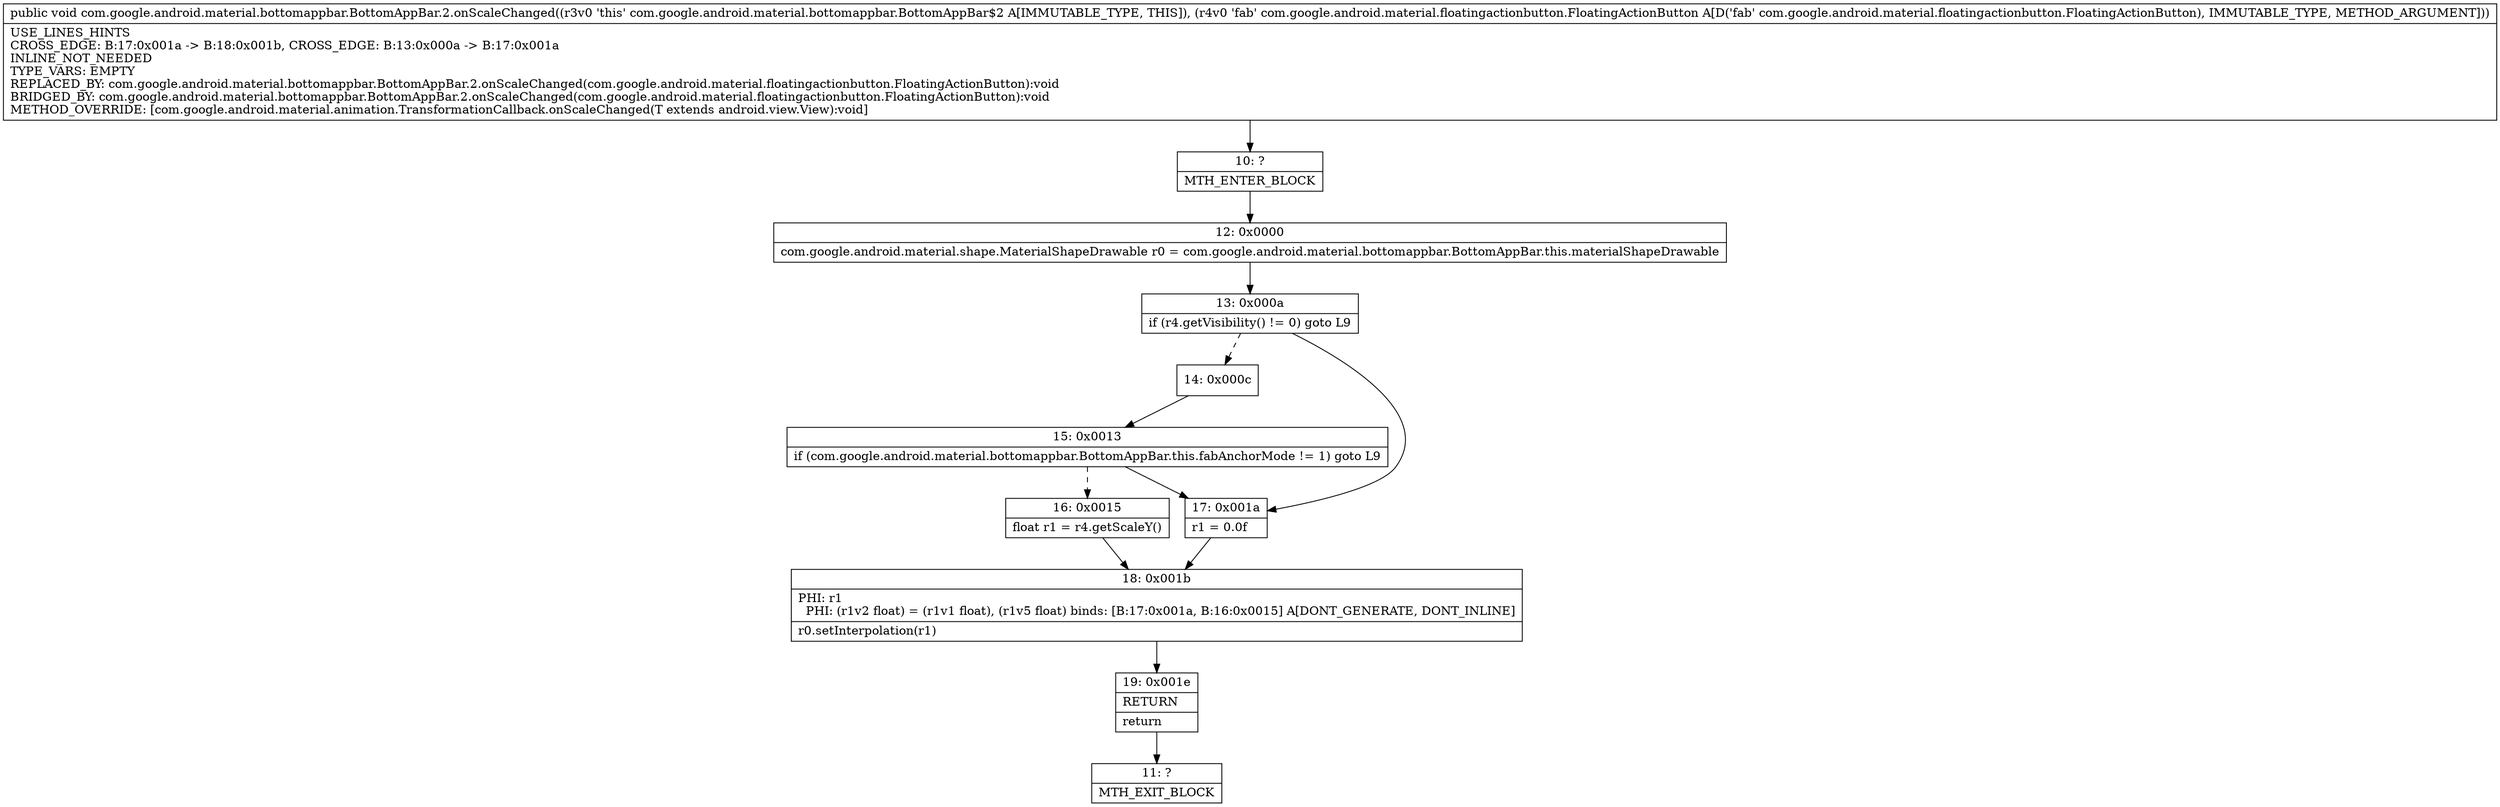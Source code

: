 digraph "CFG forcom.google.android.material.bottomappbar.BottomAppBar.2.onScaleChanged(Lcom\/google\/android\/material\/floatingactionbutton\/FloatingActionButton;)V" {
Node_10 [shape=record,label="{10\:\ ?|MTH_ENTER_BLOCK\l}"];
Node_12 [shape=record,label="{12\:\ 0x0000|com.google.android.material.shape.MaterialShapeDrawable r0 = com.google.android.material.bottomappbar.BottomAppBar.this.materialShapeDrawable\l}"];
Node_13 [shape=record,label="{13\:\ 0x000a|if (r4.getVisibility() != 0) goto L9\l}"];
Node_14 [shape=record,label="{14\:\ 0x000c}"];
Node_15 [shape=record,label="{15\:\ 0x0013|if (com.google.android.material.bottomappbar.BottomAppBar.this.fabAnchorMode != 1) goto L9\l}"];
Node_16 [shape=record,label="{16\:\ 0x0015|float r1 = r4.getScaleY()\l}"];
Node_18 [shape=record,label="{18\:\ 0x001b|PHI: r1 \l  PHI: (r1v2 float) = (r1v1 float), (r1v5 float) binds: [B:17:0x001a, B:16:0x0015] A[DONT_GENERATE, DONT_INLINE]\l|r0.setInterpolation(r1)\l}"];
Node_19 [shape=record,label="{19\:\ 0x001e|RETURN\l|return\l}"];
Node_11 [shape=record,label="{11\:\ ?|MTH_EXIT_BLOCK\l}"];
Node_17 [shape=record,label="{17\:\ 0x001a|r1 = 0.0f\l}"];
MethodNode[shape=record,label="{public void com.google.android.material.bottomappbar.BottomAppBar.2.onScaleChanged((r3v0 'this' com.google.android.material.bottomappbar.BottomAppBar$2 A[IMMUTABLE_TYPE, THIS]), (r4v0 'fab' com.google.android.material.floatingactionbutton.FloatingActionButton A[D('fab' com.google.android.material.floatingactionbutton.FloatingActionButton), IMMUTABLE_TYPE, METHOD_ARGUMENT]))  | USE_LINES_HINTS\lCROSS_EDGE: B:17:0x001a \-\> B:18:0x001b, CROSS_EDGE: B:13:0x000a \-\> B:17:0x001a\lINLINE_NOT_NEEDED\lTYPE_VARS: EMPTY\lREPLACED_BY: com.google.android.material.bottomappbar.BottomAppBar.2.onScaleChanged(com.google.android.material.floatingactionbutton.FloatingActionButton):void\lBRIDGED_BY: com.google.android.material.bottomappbar.BottomAppBar.2.onScaleChanged(com.google.android.material.floatingactionbutton.FloatingActionButton):void\lMETHOD_OVERRIDE: [com.google.android.material.animation.TransformationCallback.onScaleChanged(T extends android.view.View):void]\l}"];
MethodNode -> Node_10;Node_10 -> Node_12;
Node_12 -> Node_13;
Node_13 -> Node_14[style=dashed];
Node_13 -> Node_17;
Node_14 -> Node_15;
Node_15 -> Node_16[style=dashed];
Node_15 -> Node_17;
Node_16 -> Node_18;
Node_18 -> Node_19;
Node_19 -> Node_11;
Node_17 -> Node_18;
}


